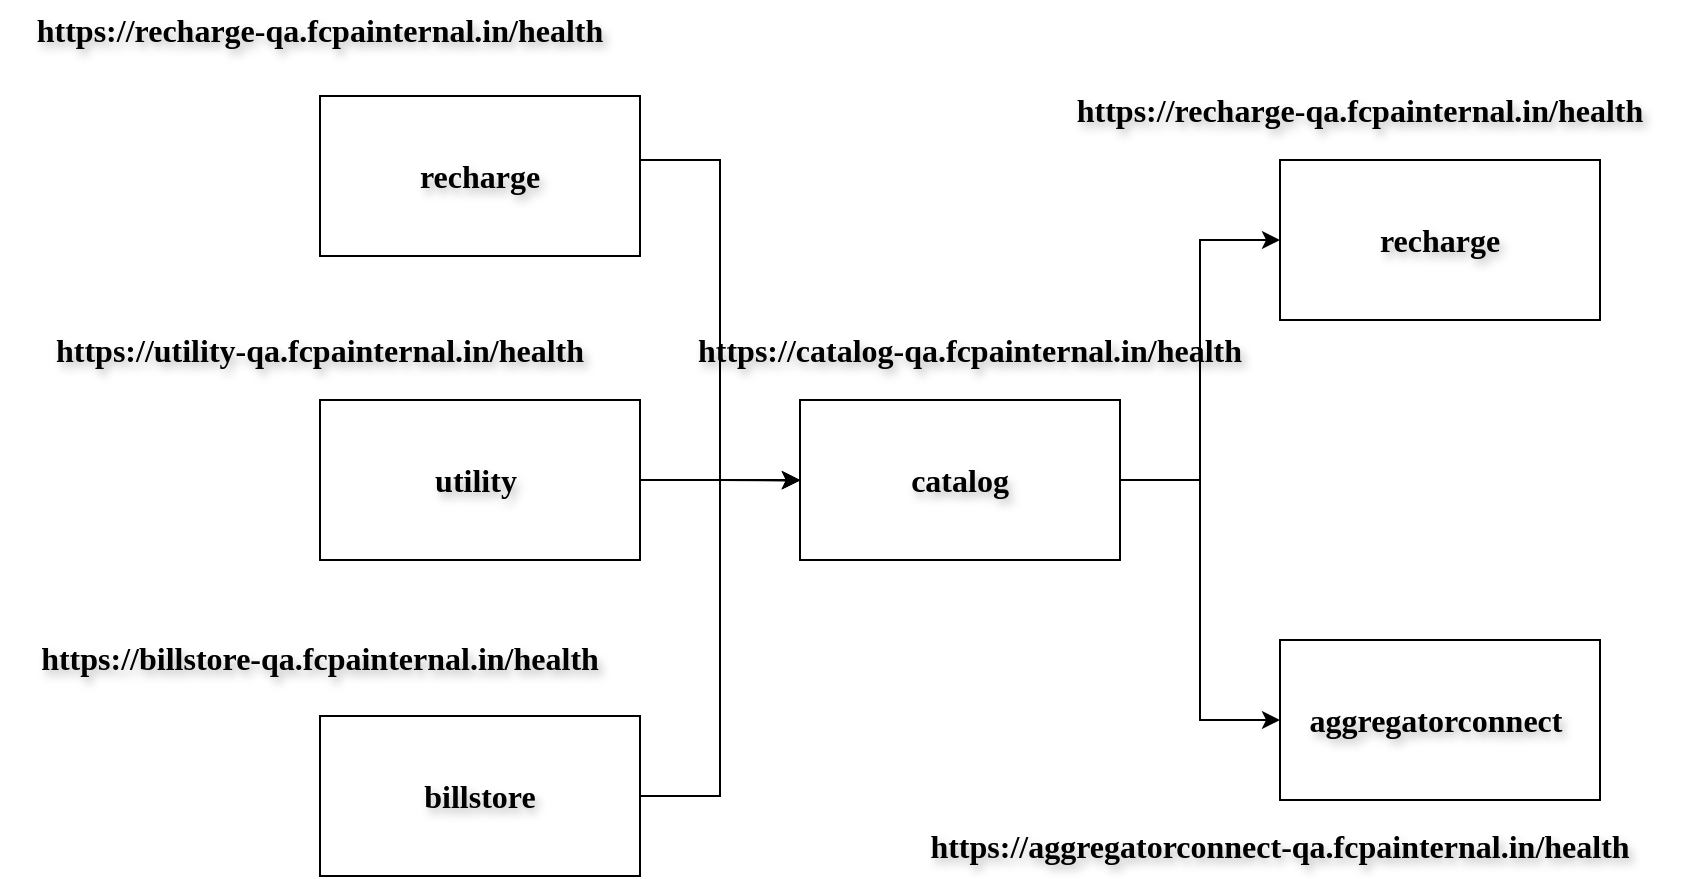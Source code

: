 <mxfile version="26.0.6">
  <diagram name="catalog" id="HybIhVwCzq5EruORasiY">
    <mxGraphModel dx="1434" dy="715" grid="1" gridSize="10" guides="1" tooltips="1" connect="1" arrows="1" fold="1" page="0" pageScale="1" pageWidth="850" pageHeight="1100" math="0" shadow="0">
      <root>
        <mxCell id="0" />
        <mxCell id="1" parent="0" />
        <mxCell id="CgaA7lfagobDSWBrxrx8-8" style="edgeStyle=orthogonalEdgeStyle;rounded=0;orthogonalLoop=1;jettySize=auto;html=1;exitX=1;exitY=0.5;exitDx=0;exitDy=0;entryX=0;entryY=0.5;entryDx=0;entryDy=0;fontStyle=1;fontSize=16;movable=1;resizable=1;rotatable=1;deletable=1;editable=1;locked=0;connectable=1;labelBackgroundColor=none;fontColor=default;fontFamily=Times New Roman;textShadow=1;" parent="1" source="CgaA7lfagobDSWBrxrx8-1" target="CgaA7lfagobDSWBrxrx8-4" edge="1">
          <mxGeometry relative="1" as="geometry">
            <Array as="points">
              <mxPoint x="360" y="240" />
              <mxPoint x="400" y="240" />
              <mxPoint x="400" y="400" />
            </Array>
          </mxGeometry>
        </mxCell>
        <mxCell id="CgaA7lfagobDSWBrxrx8-1" value="recharge" style="rounded=0;whiteSpace=wrap;html=1;fontStyle=1;fontSize=16;movable=1;resizable=1;rotatable=1;deletable=1;editable=1;locked=0;connectable=1;labelBackgroundColor=none;fontFamily=Times New Roman;textShadow=1;" parent="1" vertex="1">
          <mxGeometry x="200" y="208" width="160" height="80" as="geometry" />
        </mxCell>
        <mxCell id="CgaA7lfagobDSWBrxrx8-9" style="edgeStyle=orthogonalEdgeStyle;rounded=0;orthogonalLoop=1;jettySize=auto;html=1;exitX=1;exitY=0.5;exitDx=0;exitDy=0;fontStyle=1;fontSize=16;movable=1;resizable=1;rotatable=1;deletable=1;editable=1;locked=0;connectable=1;labelBackgroundColor=none;fontColor=default;fontFamily=Times New Roman;textShadow=1;" parent="1" source="CgaA7lfagobDSWBrxrx8-2" edge="1">
          <mxGeometry relative="1" as="geometry">
            <mxPoint x="440" y="400.333" as="targetPoint" />
          </mxGeometry>
        </mxCell>
        <mxCell id="CgaA7lfagobDSWBrxrx8-2" value="utility&amp;nbsp;" style="rounded=0;whiteSpace=wrap;html=1;fontStyle=1;fontSize=16;movable=1;resizable=1;rotatable=1;deletable=1;editable=1;locked=0;connectable=1;labelBackgroundColor=none;fontFamily=Times New Roman;textShadow=1;" parent="1" vertex="1">
          <mxGeometry x="200" y="360" width="160" height="80" as="geometry" />
        </mxCell>
        <mxCell id="Wk7nuqQs7a0f5snFXoS0-2" style="edgeStyle=orthogonalEdgeStyle;rounded=0;orthogonalLoop=1;jettySize=auto;html=1;exitX=1;exitY=0.5;exitDx=0;exitDy=0;entryX=0;entryY=0.5;entryDx=0;entryDy=0;fontFamily=Times New Roman;fontSize=16;fontStyle=1;textShadow=1;movable=1;resizable=1;rotatable=1;deletable=1;editable=1;locked=0;connectable=1;" parent="1" source="CgaA7lfagobDSWBrxrx8-3" target="CgaA7lfagobDSWBrxrx8-4" edge="1">
          <mxGeometry relative="1" as="geometry" />
        </mxCell>
        <mxCell id="CgaA7lfagobDSWBrxrx8-3" value="billstore" style="rounded=0;whiteSpace=wrap;html=1;fontStyle=1;fontSize=16;movable=1;resizable=1;rotatable=1;deletable=1;editable=1;locked=0;connectable=1;labelBackgroundColor=none;fontFamily=Times New Roman;textShadow=1;" parent="1" vertex="1">
          <mxGeometry x="200" y="518" width="160" height="80" as="geometry" />
        </mxCell>
        <mxCell id="CgaA7lfagobDSWBrxrx8-14" style="edgeStyle=orthogonalEdgeStyle;rounded=0;orthogonalLoop=1;jettySize=auto;html=1;entryX=0;entryY=0.5;entryDx=0;entryDy=0;fontStyle=1;fontSize=16;movable=1;resizable=1;rotatable=1;deletable=1;editable=1;locked=0;connectable=1;labelBackgroundColor=none;fontColor=default;fontFamily=Times New Roman;textShadow=1;" parent="1" source="CgaA7lfagobDSWBrxrx8-4" target="CgaA7lfagobDSWBrxrx8-5" edge="1">
          <mxGeometry relative="1" as="geometry">
            <Array as="points">
              <mxPoint x="640" y="400" />
              <mxPoint x="640" y="280" />
            </Array>
          </mxGeometry>
        </mxCell>
        <mxCell id="CgaA7lfagobDSWBrxrx8-15" style="edgeStyle=orthogonalEdgeStyle;rounded=0;orthogonalLoop=1;jettySize=auto;html=1;exitX=1;exitY=0.5;exitDx=0;exitDy=0;entryX=0;entryY=0.5;entryDx=0;entryDy=0;fontStyle=1;fontSize=16;movable=1;resizable=1;rotatable=1;deletable=1;editable=1;locked=0;connectable=1;labelBackgroundColor=none;fontColor=default;fontFamily=Times New Roman;textShadow=1;" parent="1" source="CgaA7lfagobDSWBrxrx8-4" target="CgaA7lfagobDSWBrxrx8-6" edge="1">
          <mxGeometry relative="1" as="geometry">
            <Array as="points">
              <mxPoint x="640" y="400" />
              <mxPoint x="640" y="520" />
            </Array>
          </mxGeometry>
        </mxCell>
        <mxCell id="CgaA7lfagobDSWBrxrx8-4" value="catalog" style="rounded=0;whiteSpace=wrap;html=1;fontStyle=1;fontSize=16;movable=1;resizable=1;rotatable=1;deletable=1;editable=1;locked=0;connectable=1;labelBackgroundColor=none;fontFamily=Times New Roman;textShadow=1;" parent="1" vertex="1">
          <mxGeometry x="440" y="360" width="160" height="80" as="geometry" />
        </mxCell>
        <mxCell id="CgaA7lfagobDSWBrxrx8-5" value="recharge" style="rounded=0;whiteSpace=wrap;html=1;fontStyle=1;fontSize=16;movable=1;resizable=1;rotatable=1;deletable=1;editable=1;locked=0;connectable=1;labelBackgroundColor=none;fontFamily=Times New Roman;textShadow=1;" parent="1" vertex="1">
          <mxGeometry x="680" y="240" width="160" height="80" as="geometry" />
        </mxCell>
        <mxCell id="CgaA7lfagobDSWBrxrx8-6" value="aggregatorconnect&amp;nbsp;" style="rounded=0;whiteSpace=wrap;html=1;fontStyle=1;fontSize=16;movable=1;resizable=1;rotatable=1;deletable=1;editable=1;locked=0;connectable=1;labelBackgroundColor=none;fontFamily=Times New Roman;textShadow=1;" parent="1" vertex="1">
          <mxGeometry x="680" y="480" width="160" height="80" as="geometry" />
        </mxCell>
        <UserObject label="https://recharge-qa.fcpainternal.in/health" link="https://recharge-qa.fcpainternal.in/health" id="CgaA7lfagobDSWBrxrx8-7">
          <mxCell style="text;html=1;align=center;verticalAlign=middle;whiteSpace=wrap;rounded=0;fontStyle=1;fontSize=16;movable=1;resizable=1;rotatable=1;deletable=1;editable=1;locked=0;connectable=1;labelBackgroundColor=none;fontFamily=Times New Roman;textShadow=1;" parent="1" vertex="1">
            <mxGeometry x="40" y="160" width="320" height="30" as="geometry" />
          </mxCell>
        </UserObject>
        <UserObject label="https://utility-qa.fcpainternal.in/health" link="https://utility-qa.fcpainternal.in/health" id="CgaA7lfagobDSWBrxrx8-18">
          <mxCell style="text;html=1;align=center;verticalAlign=middle;whiteSpace=wrap;rounded=0;fontStyle=1;fontSize=16;movable=1;resizable=1;rotatable=1;deletable=1;editable=1;locked=0;connectable=1;labelBackgroundColor=none;fontFamily=Times New Roman;textShadow=1;" parent="1" vertex="1">
            <mxGeometry x="40" y="320" width="320" height="30" as="geometry" />
          </mxCell>
        </UserObject>
        <UserObject label="https://billstore-qa.fcpainternal.in/health" link="https://billstore-qa.fcpainternal.in/health" id="CgaA7lfagobDSWBrxrx8-19">
          <mxCell style="text;html=1;align=center;verticalAlign=middle;whiteSpace=wrap;rounded=0;fontStyle=1;fontSize=16;movable=1;resizable=1;rotatable=1;deletable=1;editable=1;locked=0;connectable=1;labelBackgroundColor=none;fontFamily=Times New Roman;textShadow=1;" parent="1" vertex="1">
            <mxGeometry x="40" y="470" width="320" height="38" as="geometry" />
          </mxCell>
        </UserObject>
        <UserObject label="https://catalog-qa.fcpainternal.in/health" link="https://catalog-qa.fcpainternal.in/health" id="CgaA7lfagobDSWBrxrx8-20">
          <mxCell style="text;html=1;align=center;verticalAlign=middle;whiteSpace=wrap;rounded=0;fontStyle=1;fontSize=16;movable=1;resizable=1;rotatable=1;deletable=1;editable=1;locked=0;connectable=1;labelBackgroundColor=none;fontFamily=Times New Roman;textShadow=1;" parent="1" vertex="1">
            <mxGeometry x="370" y="320" width="310" height="30" as="geometry" />
          </mxCell>
        </UserObject>
        <UserObject label="https://recharge-qa.fcpainternal.in/health" link="https://recharge-qa.fcpainternal.in/health" id="CgaA7lfagobDSWBrxrx8-21">
          <mxCell style="text;html=1;align=center;verticalAlign=middle;whiteSpace=wrap;rounded=0;fontStyle=1;fontSize=16;movable=1;resizable=1;rotatable=1;deletable=1;editable=1;locked=0;connectable=1;labelBackgroundColor=none;fontFamily=Times New Roman;textShadow=1;" parent="1" vertex="1">
            <mxGeometry x="560" y="200" width="320" height="30" as="geometry" />
          </mxCell>
        </UserObject>
        <UserObject label="https://aggregatorconnect-qa.fcpainternal.in/health" link="https://aggregatorconnect-qa.fcpainternal.in/health" id="CgaA7lfagobDSWBrxrx8-22">
          <mxCell style="text;html=1;align=center;verticalAlign=middle;whiteSpace=wrap;rounded=0;fontStyle=1;fontSize=16;movable=1;resizable=1;rotatable=1;deletable=1;editable=1;locked=0;connectable=1;labelBackgroundColor=none;fontFamily=Times New Roman;textShadow=1;" parent="1" vertex="1">
            <mxGeometry x="480" y="568" width="400" height="30" as="geometry" />
          </mxCell>
        </UserObject>
      </root>
    </mxGraphModel>
  </diagram>
</mxfile>
